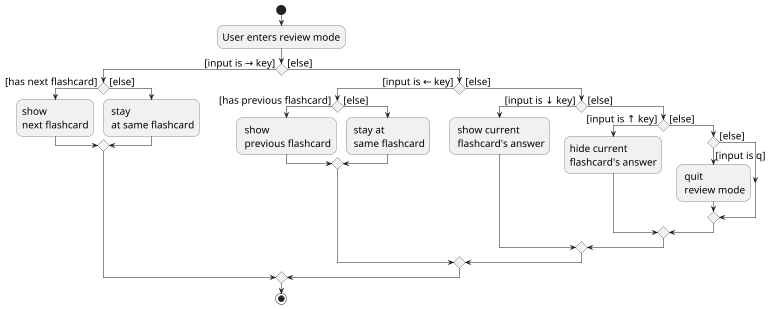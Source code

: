 @startuml
scale 0.5
skinparam defaultFontSize 20

start
:User enters review mode;

'Since the beta syntax does not support placing the condition outside the
'diamond we place it as the true branch instead.

if () then ([input is → key])
    if () then ([has next flashcard])
        :show
        next flashcard;
    else ([else])
        : stay
         at same flashcard;
    endif
else ([else])
    if () then ([input is ← key])
        if () then ([has previous flashcard])
            : show
             previous flashcard;
        else ([else])
            : stay at
             same flashcard;
        endif
    else ([else])
        if () then ([input is ↓ key])
            : show current
             flashcard's answer;
        else ([else])
            if () then ([input is ↑ key])
                :hide current
                flashcard's answer;
            else ([else])
                if () then ([input is q])
                    : quit
                     review mode;
                else ([else])
                endif
            endif
         endif
    endif
endif
stop
@enduml


if () then ([input is left arrow])
                if () then ([has previous flashcard])
                    : show previous flashcard;
                else ([else])
                    : stay at same flashcard;
                endif


                 if () then ([input is top arrow])
                        : hide current flashcard's answer;
